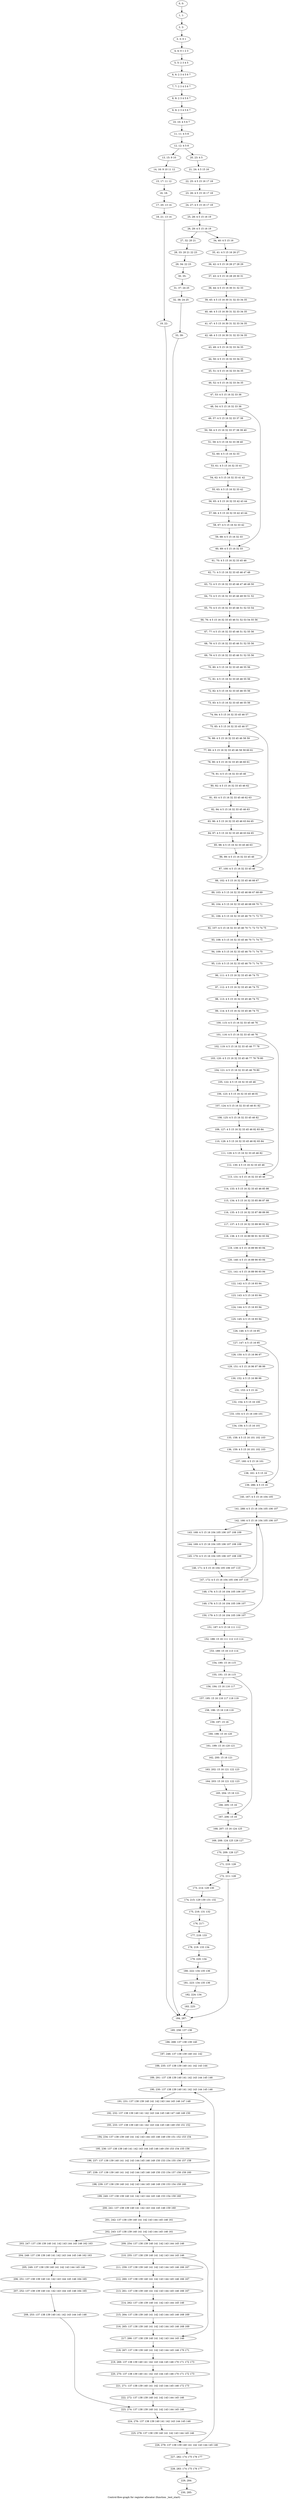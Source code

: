 digraph G {
graph [label="Control-flow-graph for register allocator (function _test_start)"]
0[label="0, 0: "];
1[label="1, 1: "];
2[label="2, 2: "];
3[label="3, 3: 0 1 "];
4[label="4, 4: 0 1 2 3 "];
5[label="5, 5: 2 3 4 5 "];
6[label="6, 6: 2 3 4 5 6 7 "];
7[label="7, 7: 2 3 4 5 6 7 "];
8[label="8, 8: 2 3 4 5 6 7 "];
9[label="9, 9: 2 3 4 5 6 7 "];
10[label="10, 10: 4 5 6 7 "];
11[label="11, 11: 4 5 8 "];
12[label="12, 12: 4 5 8 "];
13[label="13, 15: 9 10 "];
14[label="14, 16: 9 10 11 12 "];
15[label="15, 17: 11 12 "];
16[label="16, 18: "];
17[label="17, 20: 13 14 "];
18[label="18, 21: 13 14 "];
19[label="19, 22: "];
20[label="20, 23: 4 5 "];
21[label="21, 24: 4 5 15 16 "];
22[label="22, 25: 4 5 15 16 17 18 "];
23[label="23, 26: 4 5 15 16 17 18 "];
24[label="24, 27: 4 5 15 16 17 18 "];
25[label="25, 28: 4 5 15 16 19 "];
26[label="26, 29: 4 5 15 16 19 "];
27[label="27, 32: 20 21 "];
28[label="28, 33: 20 21 22 23 "];
29[label="29, 34: 22 23 "];
30[label="30, 35: "];
31[label="31, 37: 24 25 "];
32[label="32, 38: 24 25 "];
33[label="33, 39: "];
34[label="34, 40: 4 5 15 16 "];
35[label="35, 41: 4 5 15 16 26 27 "];
36[label="36, 42: 4 5 15 16 26 27 28 29 "];
37[label="37, 43: 4 5 15 16 28 29 30 31 "];
38[label="38, 44: 4 5 15 16 30 31 32 33 "];
39[label="39, 45: 4 5 15 16 30 31 32 33 34 35 "];
40[label="40, 46: 4 5 15 16 30 31 32 33 34 35 "];
41[label="41, 47: 4 5 15 16 30 31 32 33 34 35 "];
42[label="42, 48: 4 5 15 16 30 31 32 33 34 35 "];
43[label="43, 49: 4 5 15 16 32 33 34 35 "];
44[label="44, 50: 4 5 15 16 32 33 34 35 "];
45[label="45, 51: 4 5 15 16 32 33 34 35 "];
46[label="46, 52: 4 5 15 16 32 33 34 35 "];
47[label="47, 53: 4 5 15 16 32 33 36 "];
48[label="48, 54: 4 5 15 16 32 33 36 "];
49[label="49, 57: 4 5 15 16 32 33 37 38 "];
50[label="50, 58: 4 5 15 16 32 33 37 38 39 40 "];
51[label="51, 59: 4 5 15 16 32 33 39 40 "];
52[label="52, 60: 4 5 15 16 32 33 "];
53[label="53, 61: 4 5 15 16 32 33 41 "];
54[label="54, 62: 4 5 15 16 32 33 41 42 "];
55[label="55, 63: 4 5 15 16 32 33 42 "];
56[label="56, 65: 4 5 15 16 32 33 42 43 44 "];
57[label="57, 66: 4 5 15 16 32 33 42 43 44 "];
58[label="58, 67: 4 5 15 16 32 33 42 "];
59[label="59, 68: 4 5 15 16 32 33 "];
60[label="60, 69: 4 5 15 16 32 33 "];
61[label="61, 70: 4 5 15 16 32 33 45 46 "];
62[label="62, 71: 4 5 15 16 32 33 45 46 47 48 "];
63[label="63, 72: 4 5 15 16 32 33 45 46 47 48 49 50 "];
64[label="64, 73: 4 5 15 16 32 33 45 46 49 50 51 52 "];
65[label="65, 75: 4 5 15 16 32 33 45 46 51 52 53 54 "];
66[label="66, 76: 4 5 15 16 32 33 45 46 51 52 53 54 55 56 "];
67[label="67, 77: 4 5 15 16 32 33 45 46 51 52 55 56 "];
68[label="68, 78: 4 5 15 16 32 33 45 46 51 52 55 56 "];
69[label="69, 79: 4 5 15 16 32 33 45 46 51 52 55 56 "];
70[label="70, 80: 4 5 15 16 32 33 45 46 55 56 "];
71[label="71, 81: 4 5 15 16 32 33 45 46 55 56 "];
72[label="72, 82: 4 5 15 16 32 33 45 46 55 56 "];
73[label="73, 83: 4 5 15 16 32 33 45 46 55 56 "];
74[label="74, 84: 4 5 15 16 32 33 45 46 57 "];
75[label="75, 85: 4 5 15 16 32 33 45 46 57 "];
76[label="76, 88: 4 5 15 16 32 33 45 46 58 59 "];
77[label="77, 89: 4 5 15 16 32 33 45 46 58 59 60 61 "];
78[label="78, 90: 4 5 15 16 32 33 45 46 60 61 "];
79[label="79, 91: 4 5 15 16 32 33 45 46 "];
80[label="80, 92: 4 5 15 16 32 33 45 46 62 "];
81[label="81, 93: 4 5 15 16 32 33 45 46 62 63 "];
82[label="82, 94: 4 5 15 16 32 33 45 46 63 "];
83[label="83, 96: 4 5 15 16 32 33 45 46 63 64 65 "];
84[label="84, 97: 4 5 15 16 32 33 45 46 63 64 65 "];
85[label="85, 98: 4 5 15 16 32 33 45 46 63 "];
86[label="86, 99: 4 5 15 16 32 33 45 46 "];
87[label="87, 100: 4 5 15 16 32 33 45 46 "];
88[label="88, 102: 4 5 15 16 32 33 45 46 66 67 "];
89[label="89, 103: 4 5 15 16 32 33 45 46 66 67 68 69 "];
90[label="90, 104: 4 5 15 16 32 33 45 46 68 69 70 71 "];
91[label="91, 106: 4 5 15 16 32 33 45 46 70 71 72 73 "];
92[label="92, 107: 4 5 15 16 32 33 45 46 70 71 72 73 74 75 "];
93[label="93, 108: 4 5 15 16 32 33 45 46 70 71 74 75 "];
94[label="94, 109: 4 5 15 16 32 33 45 46 70 71 74 75 "];
95[label="95, 110: 4 5 15 16 32 33 45 46 70 71 74 75 "];
96[label="96, 111: 4 5 15 16 32 33 45 46 74 75 "];
97[label="97, 112: 4 5 15 16 32 33 45 46 74 75 "];
98[label="98, 113: 4 5 15 16 32 33 45 46 74 75 "];
99[label="99, 114: 4 5 15 16 32 33 45 46 74 75 "];
100[label="100, 115: 4 5 15 16 32 33 45 46 76 "];
101[label="101, 116: 4 5 15 16 32 33 45 46 76 "];
102[label="102, 119: 4 5 15 16 32 33 45 46 77 78 "];
103[label="103, 120: 4 5 15 16 32 33 45 46 77 78 79 80 "];
104[label="104, 121: 4 5 15 16 32 33 45 46 79 80 "];
105[label="105, 122: 4 5 15 16 32 33 45 46 "];
106[label="106, 123: 4 5 15 16 32 33 45 46 81 "];
107[label="107, 124: 4 5 15 16 32 33 45 46 81 82 "];
108[label="108, 125: 4 5 15 16 32 33 45 46 82 "];
109[label="109, 127: 4 5 15 16 32 33 45 46 82 83 84 "];
110[label="110, 128: 4 5 15 16 32 33 45 46 82 83 84 "];
111[label="111, 129: 4 5 15 16 32 33 45 46 82 "];
112[label="112, 130: 4 5 15 16 32 33 45 46 "];
113[label="113, 131: 4 5 15 16 32 33 45 46 "];
114[label="114, 133: 4 5 15 16 32 33 45 46 85 86 "];
115[label="115, 134: 4 5 15 16 32 33 85 86 87 88 "];
116[label="116, 135: 4 5 15 16 32 33 87 88 89 90 "];
117[label="117, 137: 4 5 15 16 32 33 89 90 91 92 "];
118[label="118, 138: 4 5 15 16 89 90 91 92 93 94 "];
119[label="119, 139: 4 5 15 16 89 90 93 94 "];
120[label="120, 140: 4 5 15 16 89 90 93 94 "];
121[label="121, 141: 4 5 15 16 89 90 93 94 "];
122[label="122, 142: 4 5 15 16 93 94 "];
123[label="123, 143: 4 5 15 16 93 94 "];
124[label="124, 144: 4 5 15 16 93 94 "];
125[label="125, 145: 4 5 15 16 93 94 "];
126[label="126, 146: 4 5 15 16 95 "];
127[label="127, 147: 4 5 15 16 95 "];
128[label="128, 150: 4 5 15 16 96 97 "];
129[label="129, 151: 4 5 15 16 96 97 98 99 "];
130[label="130, 152: 4 5 15 16 98 99 "];
131[label="131, 153: 4 5 15 16 "];
132[label="132, 154: 4 5 15 16 100 "];
133[label="133, 155: 4 5 15 16 100 101 "];
134[label="134, 156: 4 5 15 16 101 "];
135[label="135, 158: 4 5 15 16 101 102 103 "];
136[label="136, 159: 4 5 15 16 101 102 103 "];
137[label="137, 160: 4 5 15 16 101 "];
138[label="138, 161: 4 5 15 16 "];
139[label="139, 286: 4 5 15 16 "];
140[label="140, 167: 4 5 15 16 104 105 "];
141[label="141, 288: 4 5 15 16 104 105 106 107 "];
142[label="142, 166: 4 5 15 16 104 105 106 107 "];
143[label="143, 168: 4 5 15 16 104 105 106 107 108 109 "];
144[label="144, 169: 4 5 15 16 104 105 106 107 108 109 "];
145[label="145, 170: 4 5 15 16 104 105 106 107 108 109 "];
146[label="146, 171: 4 5 15 16 104 105 106 107 110 "];
147[label="147, 172: 4 5 15 16 104 105 106 107 110 "];
148[label="148, 176: 4 5 15 16 104 105 106 107 "];
149[label="149, 178: 4 5 15 16 104 105 106 107 "];
150[label="150, 179: 4 5 15 16 104 105 106 107 "];
151[label="151, 187: 4 5 15 16 111 112 "];
152[label="152, 188: 15 16 111 112 113 114 "];
153[label="153, 189: 15 16 113 114 "];
154[label="154, 190: 15 16 115 "];
155[label="155, 191: 15 16 115 "];
156[label="156, 194: 15 16 116 117 "];
157[label="157, 195: 15 16 116 117 118 119 "];
158[label="158, 196: 15 16 118 119 "];
159[label="159, 197: 15 16 "];
160[label="160, 198: 15 16 120 "];
161[label="161, 199: 15 16 120 121 "];
162[label="162, 200: 15 16 121 "];
163[label="163, 202: 15 16 121 122 123 "];
164[label="164, 203: 15 16 121 122 123 "];
165[label="165, 204: 15 16 121 "];
166[label="166, 205: 15 16 "];
167[label="167, 206: 15 16 "];
168[label="168, 207: 15 16 124 125 "];
169[label="169, 208: 124 125 126 127 "];
170[label="170, 209: 126 127 "];
171[label="171, 210: 128 "];
172[label="172, 211: 128 "];
173[label="173, 214: 129 130 "];
174[label="174, 215: 129 130 131 132 "];
175[label="175, 216: 131 132 "];
176[label="176, 217: "];
177[label="177, 218: 133 "];
178[label="178, 219: 133 134 "];
179[label="179, 220: 134 "];
180[label="180, 222: 134 135 136 "];
181[label="181, 223: 134 135 136 "];
182[label="182, 224: 134 "];
183[label="183, 225: "];
184[label="184, 287: "];
185[label="185, 258: 137 138 "];
186[label="186, 268: 137 138 139 140 "];
187[label="187, 246: 137 138 139 140 141 142 "];
188[label="188, 235: 137 138 139 140 141 142 143 144 "];
189[label="189, 291: 137 138 139 140 141 142 143 144 145 146 "];
190[label="190, 230: 137 138 139 140 141 142 143 144 145 146 "];
191[label="191, 231: 137 138 139 140 141 142 143 144 145 146 147 148 "];
192[label="192, 232: 137 138 139 140 141 142 143 144 145 146 147 148 149 150 "];
193[label="193, 233: 137 138 139 140 141 142 143 144 145 146 149 150 151 152 "];
194[label="194, 234: 137 138 139 140 141 142 143 144 145 146 149 150 151 152 153 154 "];
195[label="195, 236: 137 138 139 140 141 142 143 144 145 146 149 150 153 154 155 156 "];
196[label="196, 237: 137 138 139 140 141 142 143 144 145 146 149 150 153 154 155 156 157 158 "];
197[label="197, 238: 137 138 139 140 141 142 143 144 145 146 149 150 153 154 157 158 159 160 "];
198[label="198, 239: 137 138 139 140 141 142 143 144 145 146 149 150 153 154 159 160 "];
199[label="199, 240: 137 138 139 140 141 142 143 144 145 146 153 154 159 160 "];
200[label="200, 241: 137 138 139 140 141 142 143 144 145 146 159 160 "];
201[label="201, 242: 137 138 139 140 141 142 143 144 145 146 161 "];
202[label="202, 243: 137 138 139 140 141 142 143 144 145 146 161 "];
203[label="203, 247: 137 138 139 140 141 142 143 144 145 146 162 163 "];
204[label="204, 248: 137 138 139 140 141 142 143 144 145 146 162 163 "];
205[label="205, 249: 137 138 139 140 141 142 143 144 145 146 "];
206[label="206, 251: 137 138 139 140 141 142 143 144 145 146 164 165 "];
207[label="207, 252: 137 138 139 140 141 142 143 144 145 146 164 165 "];
208[label="208, 253: 137 138 139 140 141 142 143 144 145 146 "];
209[label="209, 254: 137 138 139 140 141 142 143 144 145 146 "];
210[label="210, 255: 137 138 139 140 141 142 143 144 145 146 "];
211[label="211, 259: 137 138 139 140 141 142 143 144 145 146 166 167 "];
212[label="212, 260: 137 138 139 140 141 142 143 144 145 146 166 167 "];
213[label="213, 261: 137 138 139 140 141 142 143 144 145 146 166 167 "];
214[label="214, 262: 137 138 139 140 141 142 143 144 145 146 "];
215[label="215, 264: 137 138 139 140 141 142 143 144 145 146 168 169 "];
216[label="216, 265: 137 138 139 140 141 142 143 144 145 146 168 169 "];
217[label="217, 266: 137 138 139 140 141 142 143 144 145 146 "];
218[label="218, 267: 137 138 139 140 141 142 143 144 145 146 170 171 "];
219[label="219, 269: 137 138 139 140 141 142 143 144 145 146 170 171 172 173 "];
220[label="220, 270: 137 138 139 140 141 142 143 144 145 146 170 171 172 173 "];
221[label="221, 271: 137 138 139 140 141 142 143 144 145 146 172 173 "];
222[label="222, 272: 137 138 139 140 141 142 143 144 145 146 "];
223[label="223, 274: 137 138 139 140 141 142 143 144 145 146 "];
224[label="224, 276: 137 138 139 140 141 142 143 144 145 146 "];
225[label="225, 278: 137 138 139 140 141 142 143 144 145 146 "];
226[label="226, 279: 137 138 139 140 141 142 143 144 145 146 "];
227[label="227, 282: 174 175 176 177 "];
228[label="228, 283: 174 175 176 177 "];
229[label="229, 284: "];
230[label="230, 285: "];
0->1 ;
1->2 ;
2->3 ;
3->4 ;
4->5 ;
5->6 ;
6->7 ;
7->8 ;
8->9 ;
9->10 ;
10->11 ;
11->12 ;
12->13 ;
12->20 ;
13->14 ;
14->15 ;
15->16 ;
16->17 ;
17->18 ;
18->19 ;
19->184 ;
20->21 ;
21->22 ;
22->23 ;
23->24 ;
24->25 ;
25->26 ;
26->27 ;
26->34 ;
27->28 ;
28->29 ;
29->30 ;
30->31 ;
31->32 ;
32->33 ;
33->184 ;
34->35 ;
35->36 ;
36->37 ;
37->38 ;
38->39 ;
39->40 ;
40->41 ;
41->42 ;
42->43 ;
43->44 ;
44->45 ;
45->46 ;
46->47 ;
47->48 ;
48->49 ;
48->60 ;
49->50 ;
50->51 ;
51->52 ;
52->53 ;
53->54 ;
54->55 ;
55->56 ;
56->57 ;
57->58 ;
58->59 ;
59->60 ;
60->61 ;
61->62 ;
62->63 ;
63->64 ;
64->65 ;
65->66 ;
66->67 ;
67->68 ;
68->69 ;
69->70 ;
70->71 ;
71->72 ;
72->73 ;
73->74 ;
74->75 ;
75->76 ;
75->87 ;
76->77 ;
77->78 ;
78->79 ;
79->80 ;
80->81 ;
81->82 ;
82->83 ;
83->84 ;
84->85 ;
85->86 ;
86->87 ;
87->88 ;
88->89 ;
89->90 ;
90->91 ;
91->92 ;
92->93 ;
93->94 ;
94->95 ;
95->96 ;
96->97 ;
97->98 ;
98->99 ;
99->100 ;
100->101 ;
101->102 ;
101->113 ;
102->103 ;
103->104 ;
104->105 ;
105->106 ;
106->107 ;
107->108 ;
108->109 ;
109->110 ;
110->111 ;
111->112 ;
112->113 ;
113->114 ;
114->115 ;
115->116 ;
116->117 ;
117->118 ;
118->119 ;
119->120 ;
120->121 ;
121->122 ;
122->123 ;
123->124 ;
124->125 ;
125->126 ;
126->127 ;
127->128 ;
127->139 ;
128->129 ;
129->130 ;
130->131 ;
131->132 ;
132->133 ;
133->134 ;
134->135 ;
135->136 ;
136->137 ;
137->138 ;
138->139 ;
139->140 ;
140->141 ;
141->142 ;
142->143 ;
143->144 ;
144->145 ;
145->146 ;
146->147 ;
147->148 ;
147->142 ;
148->149 ;
149->150 ;
150->151 ;
150->142 ;
151->152 ;
152->153 ;
153->154 ;
154->155 ;
155->156 ;
155->167 ;
156->157 ;
157->158 ;
158->159 ;
159->160 ;
160->161 ;
161->162 ;
162->163 ;
163->164 ;
164->165 ;
165->166 ;
166->167 ;
167->168 ;
168->169 ;
169->170 ;
170->171 ;
171->172 ;
172->173 ;
172->184 ;
173->174 ;
174->175 ;
175->176 ;
176->177 ;
177->178 ;
178->179 ;
179->180 ;
180->181 ;
181->182 ;
182->183 ;
183->184 ;
184->185 ;
185->186 ;
186->187 ;
187->188 ;
188->189 ;
189->190 ;
190->191 ;
191->192 ;
192->193 ;
193->194 ;
194->195 ;
195->196 ;
196->197 ;
197->198 ;
198->199 ;
199->200 ;
200->201 ;
201->202 ;
202->203 ;
202->209 ;
203->204 ;
204->205 ;
205->206 ;
206->207 ;
207->208 ;
208->223 ;
209->210 ;
210->211 ;
210->217 ;
211->212 ;
212->213 ;
213->214 ;
214->215 ;
215->216 ;
216->217 ;
217->218 ;
218->219 ;
219->220 ;
220->221 ;
221->222 ;
222->223 ;
223->224 ;
224->225 ;
225->226 ;
226->227 ;
226->190 ;
227->228 ;
228->229 ;
229->230 ;
}

